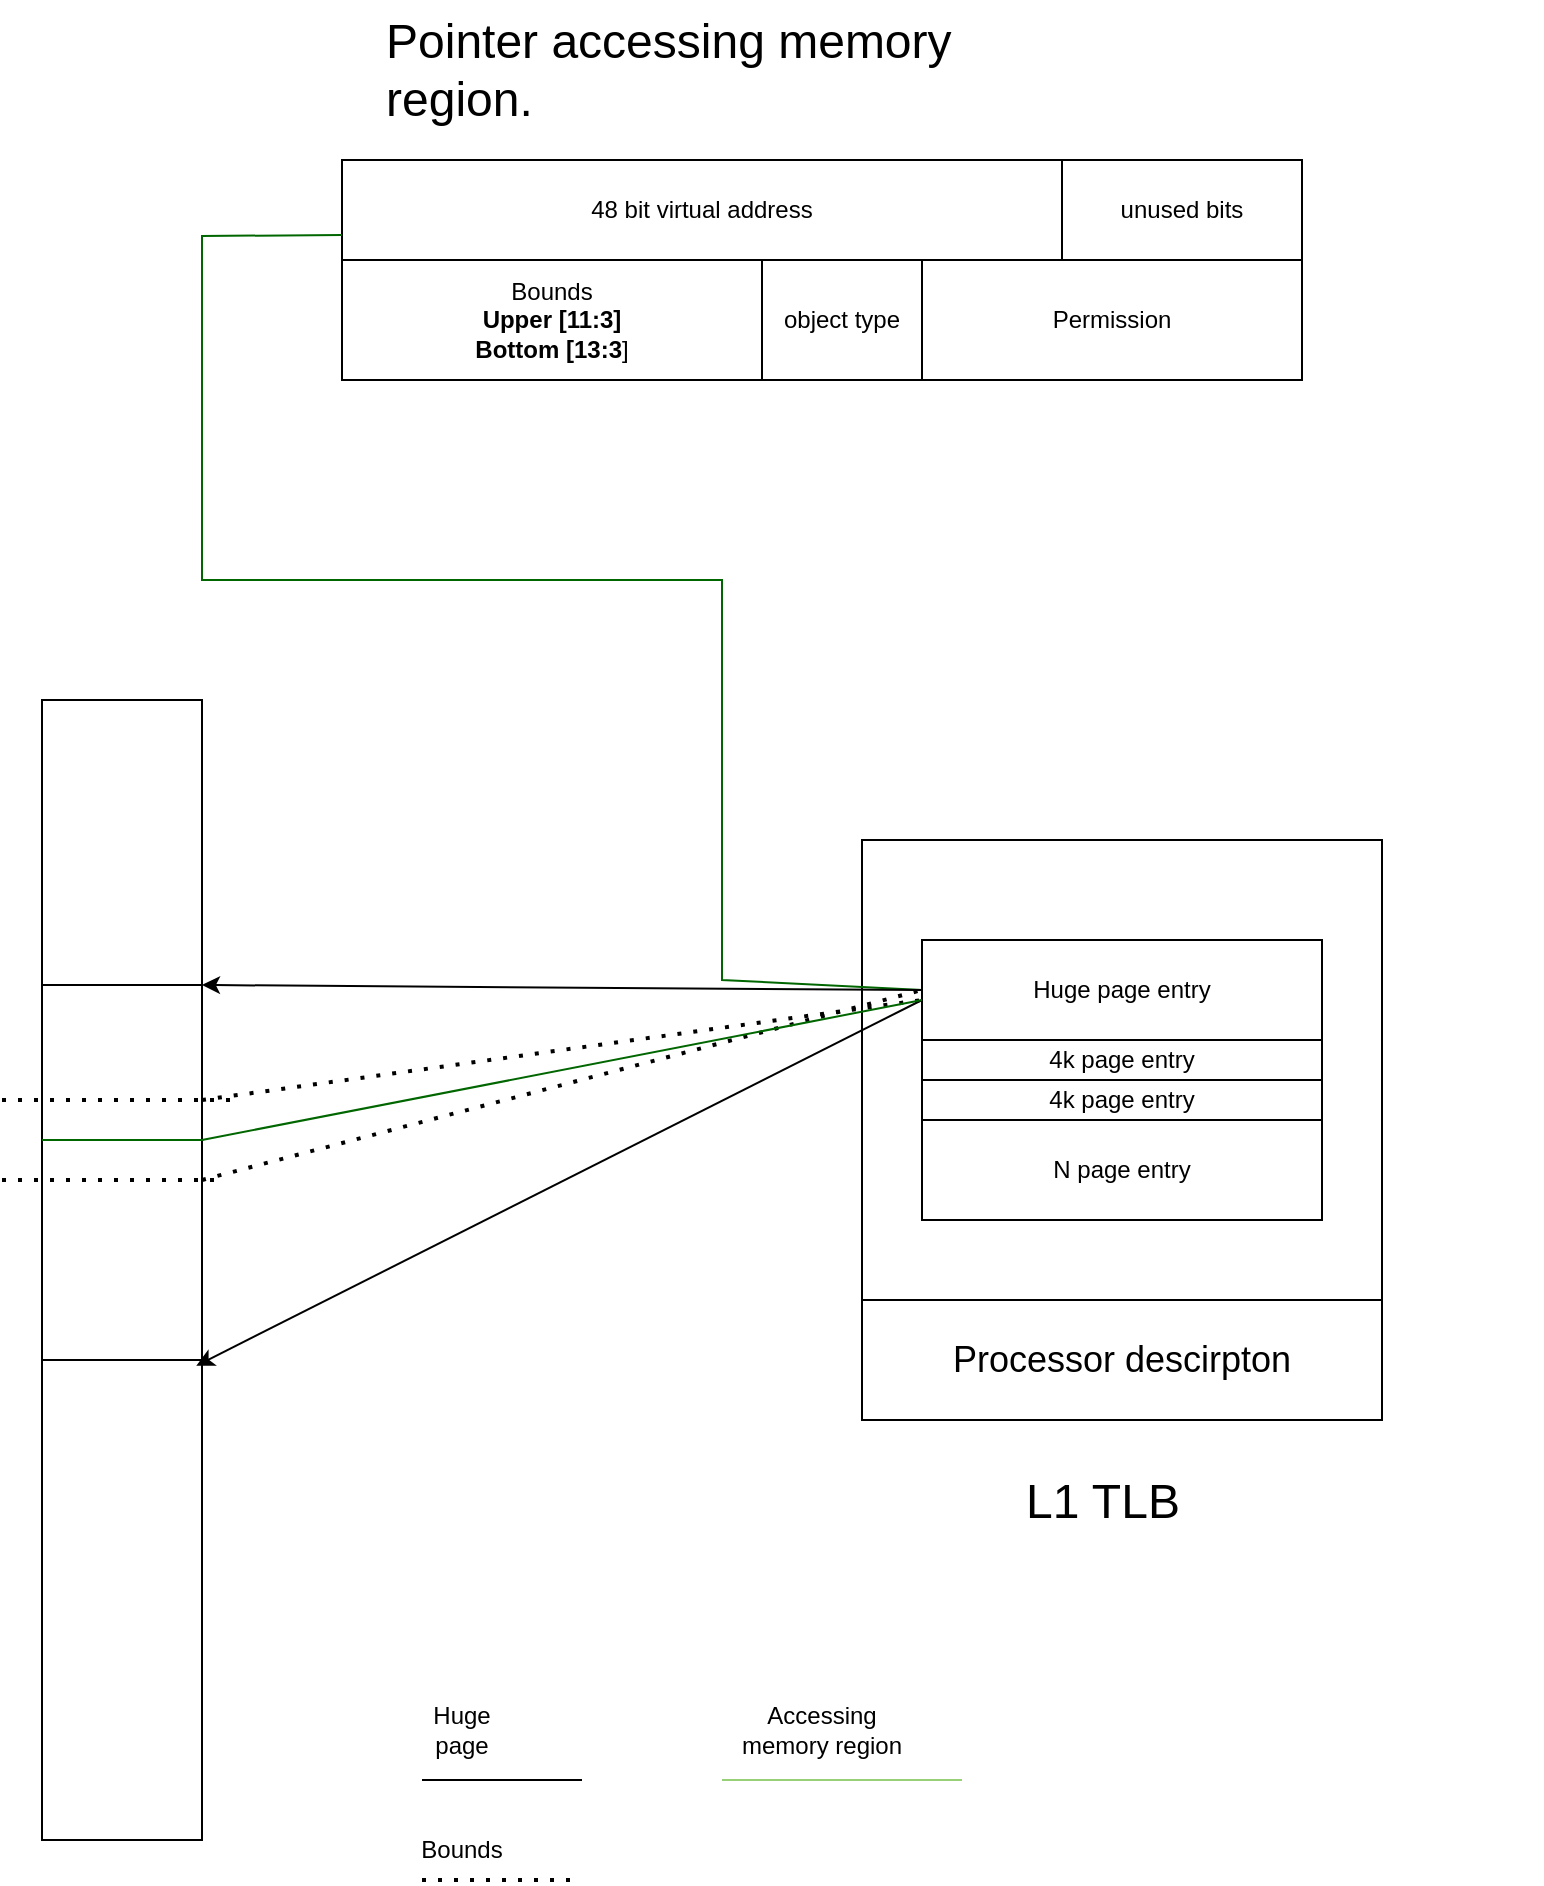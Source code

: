 <mxfile version="26.0.11">
  <diagram name="Page-1" id="G1hk7cXLOptppJQzhFXz">
    <mxGraphModel dx="1194" dy="612" grid="1" gridSize="10" guides="1" tooltips="1" connect="1" arrows="1" fold="1" page="1" pageScale="1" pageWidth="827" pageHeight="1169" math="0" shadow="0">
      <root>
        <mxCell id="0" />
        <mxCell id="1" parent="0" />
        <mxCell id="fsNtkcRwd-RCCKqtk2sz-1" value="" style="rounded=0;whiteSpace=wrap;html=1;" parent="1" vertex="1">
          <mxGeometry x="130" y="490" width="80" height="570" as="geometry" />
        </mxCell>
        <mxCell id="fsNtkcRwd-RCCKqtk2sz-2" value="" style="rounded=0;whiteSpace=wrap;html=1;" parent="1" vertex="1">
          <mxGeometry x="280" y="220" width="480" height="110" as="geometry" />
        </mxCell>
        <mxCell id="fsNtkcRwd-RCCKqtk2sz-3" value="48 bit virtual address" style="rounded=0;whiteSpace=wrap;html=1;" parent="1" vertex="1">
          <mxGeometry x="280" y="220" width="360" height="50" as="geometry" />
        </mxCell>
        <mxCell id="fsNtkcRwd-RCCKqtk2sz-4" value="unused bits" style="rounded=0;whiteSpace=wrap;html=1;" parent="1" vertex="1">
          <mxGeometry x="640" y="220" width="120" height="50" as="geometry" />
        </mxCell>
        <mxCell id="fsNtkcRwd-RCCKqtk2sz-5" value="Bounds&lt;div&gt;&lt;b&gt;Upper [11:3]&lt;/b&gt;&lt;/div&gt;&lt;div&gt;&lt;b&gt;Bottom [13:3&lt;/b&gt;]&lt;/div&gt;" style="rounded=0;whiteSpace=wrap;html=1;" parent="1" vertex="1">
          <mxGeometry x="280" y="270" width="210" height="60" as="geometry" />
        </mxCell>
        <mxCell id="fsNtkcRwd-RCCKqtk2sz-6" value="object type" style="rounded=0;whiteSpace=wrap;html=1;" parent="1" vertex="1">
          <mxGeometry x="490" y="270" width="80" height="60" as="geometry" />
        </mxCell>
        <mxCell id="fsNtkcRwd-RCCKqtk2sz-7" value="Permission" style="rounded=0;whiteSpace=wrap;html=1;" parent="1" vertex="1">
          <mxGeometry x="570" y="270" width="190" height="60" as="geometry" />
        </mxCell>
        <mxCell id="fsNtkcRwd-RCCKqtk2sz-8" value="" style="rounded=0;whiteSpace=wrap;html=1;" parent="1" vertex="1">
          <mxGeometry x="540" y="560" width="260" height="290" as="geometry" />
        </mxCell>
        <mxCell id="fsNtkcRwd-RCCKqtk2sz-9" value="" style="rounded=0;whiteSpace=wrap;html=1;" parent="1" vertex="1">
          <mxGeometry x="570" y="610" width="200" height="140" as="geometry" />
        </mxCell>
        <mxCell id="fsNtkcRwd-RCCKqtk2sz-10" value="Huge page entry" style="rounded=0;whiteSpace=wrap;html=1;" parent="1" vertex="1">
          <mxGeometry x="570" y="610" width="200" height="50" as="geometry" />
        </mxCell>
        <mxCell id="fsNtkcRwd-RCCKqtk2sz-11" value="&lt;font style=&quot;font-size: 18px;&quot;&gt;Processor descirpton&lt;/font&gt;" style="rounded=0;whiteSpace=wrap;html=1;" parent="1" vertex="1">
          <mxGeometry x="540" y="790" width="260" height="60" as="geometry" />
        </mxCell>
        <mxCell id="fsNtkcRwd-RCCKqtk2sz-12" value="&lt;h1 style=&quot;margin-top: 0px;&quot;&gt;&lt;span style=&quot;font-weight: normal;&quot;&gt;Pointer accessing memory region.&lt;/span&gt;&lt;/h1&gt;" style="text;html=1;whiteSpace=wrap;overflow=hidden;rounded=0;" parent="1" vertex="1">
          <mxGeometry x="300" y="140" width="360" height="70" as="geometry" />
        </mxCell>
        <mxCell id="fsNtkcRwd-RCCKqtk2sz-13" value="4k page entry" style="rounded=0;whiteSpace=wrap;html=1;" parent="1" vertex="1">
          <mxGeometry x="570" y="660" width="200" height="20" as="geometry" />
        </mxCell>
        <mxCell id="fsNtkcRwd-RCCKqtk2sz-15" value="4k page entry" style="rounded=0;whiteSpace=wrap;html=1;" parent="1" vertex="1">
          <mxGeometry x="570" y="680" width="200" height="20" as="geometry" />
        </mxCell>
        <mxCell id="fsNtkcRwd-RCCKqtk2sz-16" value="N page entry" style="rounded=0;whiteSpace=wrap;html=1;" parent="1" vertex="1">
          <mxGeometry x="570" y="700" width="200" height="50" as="geometry" />
        </mxCell>
        <mxCell id="fsNtkcRwd-RCCKqtk2sz-17" value="&lt;h1 style=&quot;margin-top: 0px;&quot;&gt;&lt;span style=&quot;font-weight: normal;&quot;&gt;L1 TLB&lt;/span&gt;&lt;/h1&gt;" style="text;html=1;whiteSpace=wrap;overflow=hidden;rounded=0;" parent="1" vertex="1">
          <mxGeometry x="620" y="870" width="120" height="50" as="geometry" />
        </mxCell>
        <mxCell id="fsNtkcRwd-RCCKqtk2sz-18" value="" style="endArrow=none;html=1;rounded=0;exitX=0;exitY=0.25;exitDx=0;exitDy=0;entryX=1;entryY=0.25;entryDx=0;entryDy=0;" parent="1" source="fsNtkcRwd-RCCKqtk2sz-1" target="fsNtkcRwd-RCCKqtk2sz-1" edge="1">
          <mxGeometry width="50" height="50" relative="1" as="geometry">
            <mxPoint x="430" y="580" as="sourcePoint" />
            <mxPoint x="480" y="530" as="targetPoint" />
          </mxGeometry>
        </mxCell>
        <mxCell id="fsNtkcRwd-RCCKqtk2sz-19" value="" style="endArrow=none;html=1;rounded=0;" parent="1" edge="1">
          <mxGeometry width="50" height="50" relative="1" as="geometry">
            <mxPoint x="130" y="820" as="sourcePoint" />
            <mxPoint x="210" y="820" as="targetPoint" />
          </mxGeometry>
        </mxCell>
        <mxCell id="fsNtkcRwd-RCCKqtk2sz-20" value="" style="endArrow=none;html=1;rounded=0;entryX=0;entryY=0.75;entryDx=0;entryDy=0;exitX=0;exitY=0.5;exitDx=0;exitDy=0;fillColor=#97D077;strokeColor=light-dark(#006600,#FFFFFF);" parent="1" source="fsNtkcRwd-RCCKqtk2sz-10" target="fsNtkcRwd-RCCKqtk2sz-3" edge="1">
          <mxGeometry width="50" height="50" relative="1" as="geometry">
            <mxPoint x="480" y="660" as="sourcePoint" />
            <mxPoint x="480" y="530" as="targetPoint" />
            <Array as="points">
              <mxPoint x="470" y="630" />
              <mxPoint x="470" y="430" />
              <mxPoint x="210" y="430" />
              <mxPoint x="210" y="258" />
            </Array>
          </mxGeometry>
        </mxCell>
        <mxCell id="fsNtkcRwd-RCCKqtk2sz-21" value="" style="endArrow=classic;html=1;rounded=0;entryX=1;entryY=0.25;entryDx=0;entryDy=0;exitX=0;exitY=0.5;exitDx=0;exitDy=0;" parent="1" source="fsNtkcRwd-RCCKqtk2sz-10" target="fsNtkcRwd-RCCKqtk2sz-1" edge="1">
          <mxGeometry width="50" height="50" relative="1" as="geometry">
            <mxPoint x="430" y="580" as="sourcePoint" />
            <mxPoint x="480" y="530" as="targetPoint" />
          </mxGeometry>
        </mxCell>
        <mxCell id="fsNtkcRwd-RCCKqtk2sz-22" value="" style="endArrow=classic;html=1;rounded=0;entryX=0.964;entryY=0.584;entryDx=0;entryDy=0;entryPerimeter=0;" parent="1" target="fsNtkcRwd-RCCKqtk2sz-1" edge="1">
          <mxGeometry width="50" height="50" relative="1" as="geometry">
            <mxPoint x="570" y="640" as="sourcePoint" />
            <mxPoint x="480" y="530" as="targetPoint" />
          </mxGeometry>
        </mxCell>
        <mxCell id="fsNtkcRwd-RCCKqtk2sz-23" value="" style="endArrow=none;dashed=1;html=1;dashPattern=1 3;strokeWidth=2;rounded=0;" parent="1" edge="1">
          <mxGeometry width="50" height="50" relative="1" as="geometry">
            <mxPoint x="110" y="690" as="sourcePoint" />
            <mxPoint x="230" y="690" as="targetPoint" />
          </mxGeometry>
        </mxCell>
        <mxCell id="fsNtkcRwd-RCCKqtk2sz-24" value="" style="endArrow=none;dashed=1;html=1;dashPattern=1 3;strokeWidth=2;rounded=0;" parent="1" edge="1">
          <mxGeometry width="50" height="50" relative="1" as="geometry">
            <mxPoint x="110" y="730" as="sourcePoint" />
            <mxPoint x="220" y="730" as="targetPoint" />
          </mxGeometry>
        </mxCell>
        <mxCell id="fsNtkcRwd-RCCKqtk2sz-25" value="" style="endArrow=none;dashed=1;html=1;dashPattern=1 3;strokeWidth=2;rounded=0;" parent="1" edge="1">
          <mxGeometry width="50" height="50" relative="1" as="geometry">
            <mxPoint x="210" y="690" as="sourcePoint" />
            <mxPoint x="570" y="640" as="targetPoint" />
          </mxGeometry>
        </mxCell>
        <mxCell id="fsNtkcRwd-RCCKqtk2sz-26" value="" style="endArrow=none;dashed=1;html=1;dashPattern=1 3;strokeWidth=2;rounded=0;entryX=0;entryY=0.5;entryDx=0;entryDy=0;" parent="1" target="fsNtkcRwd-RCCKqtk2sz-10" edge="1">
          <mxGeometry width="50" height="50" relative="1" as="geometry">
            <mxPoint x="210" y="730" as="sourcePoint" />
            <mxPoint x="480" y="530" as="targetPoint" />
          </mxGeometry>
        </mxCell>
        <mxCell id="fsNtkcRwd-RCCKqtk2sz-27" value="" style="endArrow=none;html=1;rounded=0;strokeColor=light-dark(#006600,#FFFFFF);" parent="1" edge="1">
          <mxGeometry width="50" height="50" relative="1" as="geometry">
            <mxPoint x="210" y="710" as="sourcePoint" />
            <mxPoint x="570" y="640" as="targetPoint" />
          </mxGeometry>
        </mxCell>
        <mxCell id="fsNtkcRwd-RCCKqtk2sz-28" value="" style="endArrow=none;html=1;rounded=0;entryX=1.009;entryY=0.386;entryDx=0;entryDy=0;entryPerimeter=0;strokeColor=light-dark(#006600,#FFFFFF);" parent="1" target="fsNtkcRwd-RCCKqtk2sz-1" edge="1">
          <mxGeometry width="50" height="50" relative="1" as="geometry">
            <mxPoint x="130" y="710" as="sourcePoint" />
            <mxPoint x="480" y="530" as="targetPoint" />
          </mxGeometry>
        </mxCell>
        <mxCell id="fsNtkcRwd-RCCKqtk2sz-29" value="&lt;h1 style=&quot;margin-top: 0px;&quot;&gt;&lt;br&gt;&lt;/h1&gt;" style="text;html=1;whiteSpace=wrap;overflow=hidden;rounded=0;" parent="1" vertex="1">
          <mxGeometry x="520" y="480" width="360" height="70" as="geometry" />
        </mxCell>
        <mxCell id="fsNtkcRwd-RCCKqtk2sz-31" value="" style="endArrow=none;html=1;rounded=0;" parent="1" edge="1">
          <mxGeometry width="50" height="50" relative="1" as="geometry">
            <mxPoint x="320" y="1030" as="sourcePoint" />
            <mxPoint x="400" y="1030" as="targetPoint" />
          </mxGeometry>
        </mxCell>
        <mxCell id="fsNtkcRwd-RCCKqtk2sz-32" value="Huge page" style="text;html=1;align=center;verticalAlign=middle;whiteSpace=wrap;rounded=0;" parent="1" vertex="1">
          <mxGeometry x="310" y="990" width="60" height="30" as="geometry" />
        </mxCell>
        <mxCell id="fsNtkcRwd-RCCKqtk2sz-35" value="" style="endArrow=none;dashed=1;html=1;dashPattern=1 3;strokeWidth=2;rounded=0;" parent="1" edge="1">
          <mxGeometry width="50" height="50" relative="1" as="geometry">
            <mxPoint x="320" y="1080" as="sourcePoint" />
            <mxPoint x="400" y="1080" as="targetPoint" />
          </mxGeometry>
        </mxCell>
        <mxCell id="fsNtkcRwd-RCCKqtk2sz-36" value="Bounds" style="text;html=1;align=center;verticalAlign=middle;whiteSpace=wrap;rounded=0;" parent="1" vertex="1">
          <mxGeometry x="310" y="1050" width="60" height="30" as="geometry" />
        </mxCell>
        <mxCell id="fsNtkcRwd-RCCKqtk2sz-41" value="" style="endArrow=none;html=1;rounded=0;strokeColor=light-dark(#97D077,#FFFFFF);" parent="1" edge="1">
          <mxGeometry width="50" height="50" relative="1" as="geometry">
            <mxPoint x="470" y="1030" as="sourcePoint" />
            <mxPoint x="590" y="1030" as="targetPoint" />
          </mxGeometry>
        </mxCell>
        <mxCell id="fsNtkcRwd-RCCKqtk2sz-42" value="Accessing memory region" style="text;html=1;align=center;verticalAlign=middle;whiteSpace=wrap;rounded=0;" parent="1" vertex="1">
          <mxGeometry x="470" y="990" width="100" height="30" as="geometry" />
        </mxCell>
      </root>
    </mxGraphModel>
  </diagram>
</mxfile>
